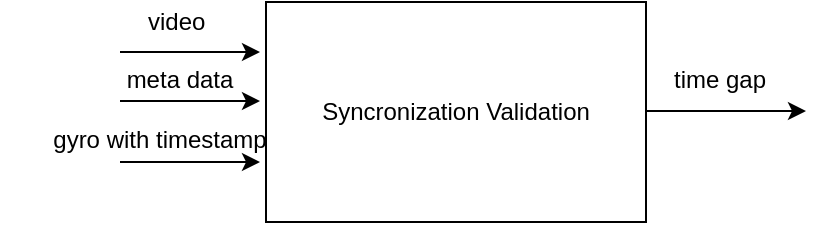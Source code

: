 <mxfile version="12.6.5" type="device"><diagram id="NGUQ_U1ecwSc4MXyZA3G" name="Page-1"><mxGraphModel dx="1086" dy="806" grid="1" gridSize="10" guides="1" tooltips="1" connect="1" arrows="1" fold="1" page="1" pageScale="1" pageWidth="827" pageHeight="1169" math="0" shadow="0"><root><mxCell id="0"/><mxCell id="1" parent="0"/><mxCell id="cd_GSb3HS8_Ziz1a-gNA-1" value="Syncronization Validation" style="rounded=0;whiteSpace=wrap;html=1;" vertex="1" parent="1"><mxGeometry x="303" y="155" width="190" height="110" as="geometry"/></mxCell><mxCell id="cd_GSb3HS8_Ziz1a-gNA-2" value="" style="endArrow=classic;html=1;" edge="1" parent="1"><mxGeometry width="50" height="50" relative="1" as="geometry"><mxPoint x="230" y="180" as="sourcePoint"/><mxPoint x="300" y="180" as="targetPoint"/></mxGeometry></mxCell><mxCell id="cd_GSb3HS8_Ziz1a-gNA-3" value="video&amp;nbsp;" style="text;html=1;strokeColor=none;fillColor=none;align=center;verticalAlign=middle;whiteSpace=wrap;rounded=0;" vertex="1" parent="1"><mxGeometry x="240" y="155" width="40" height="20" as="geometry"/></mxCell><mxCell id="cd_GSb3HS8_Ziz1a-gNA-4" value="" style="endArrow=classic;html=1;" edge="1" parent="1"><mxGeometry width="50" height="50" relative="1" as="geometry"><mxPoint x="230" y="204.5" as="sourcePoint"/><mxPoint x="300" y="204.5" as="targetPoint"/></mxGeometry></mxCell><mxCell id="cd_GSb3HS8_Ziz1a-gNA-5" value="meta data" style="text;html=1;strokeColor=none;fillColor=none;align=center;verticalAlign=middle;whiteSpace=wrap;rounded=0;" vertex="1" parent="1"><mxGeometry x="220" y="184" width="80" height="20" as="geometry"/></mxCell><mxCell id="cd_GSb3HS8_Ziz1a-gNA-7" value="" style="endArrow=classic;html=1;" edge="1" parent="1"><mxGeometry width="50" height="50" relative="1" as="geometry"><mxPoint x="230" y="235" as="sourcePoint"/><mxPoint x="300" y="235" as="targetPoint"/></mxGeometry></mxCell><mxCell id="cd_GSb3HS8_Ziz1a-gNA-8" value="gyro with timestamp" style="text;html=1;strokeColor=none;fillColor=none;align=center;verticalAlign=middle;whiteSpace=wrap;rounded=0;" vertex="1" parent="1"><mxGeometry x="170" y="214" width="160" height="20" as="geometry"/></mxCell><mxCell id="cd_GSb3HS8_Ziz1a-gNA-9" value="" style="endArrow=classic;html=1;" edge="1" parent="1"><mxGeometry width="50" height="50" relative="1" as="geometry"><mxPoint x="493" y="209.5" as="sourcePoint"/><mxPoint x="573" y="209.5" as="targetPoint"/></mxGeometry></mxCell><mxCell id="cd_GSb3HS8_Ziz1a-gNA-10" value="time gap" style="text;html=1;strokeColor=none;fillColor=none;align=center;verticalAlign=middle;whiteSpace=wrap;rounded=0;" vertex="1" parent="1"><mxGeometry x="480" y="184" width="100" height="20" as="geometry"/></mxCell></root></mxGraphModel></diagram></mxfile>
